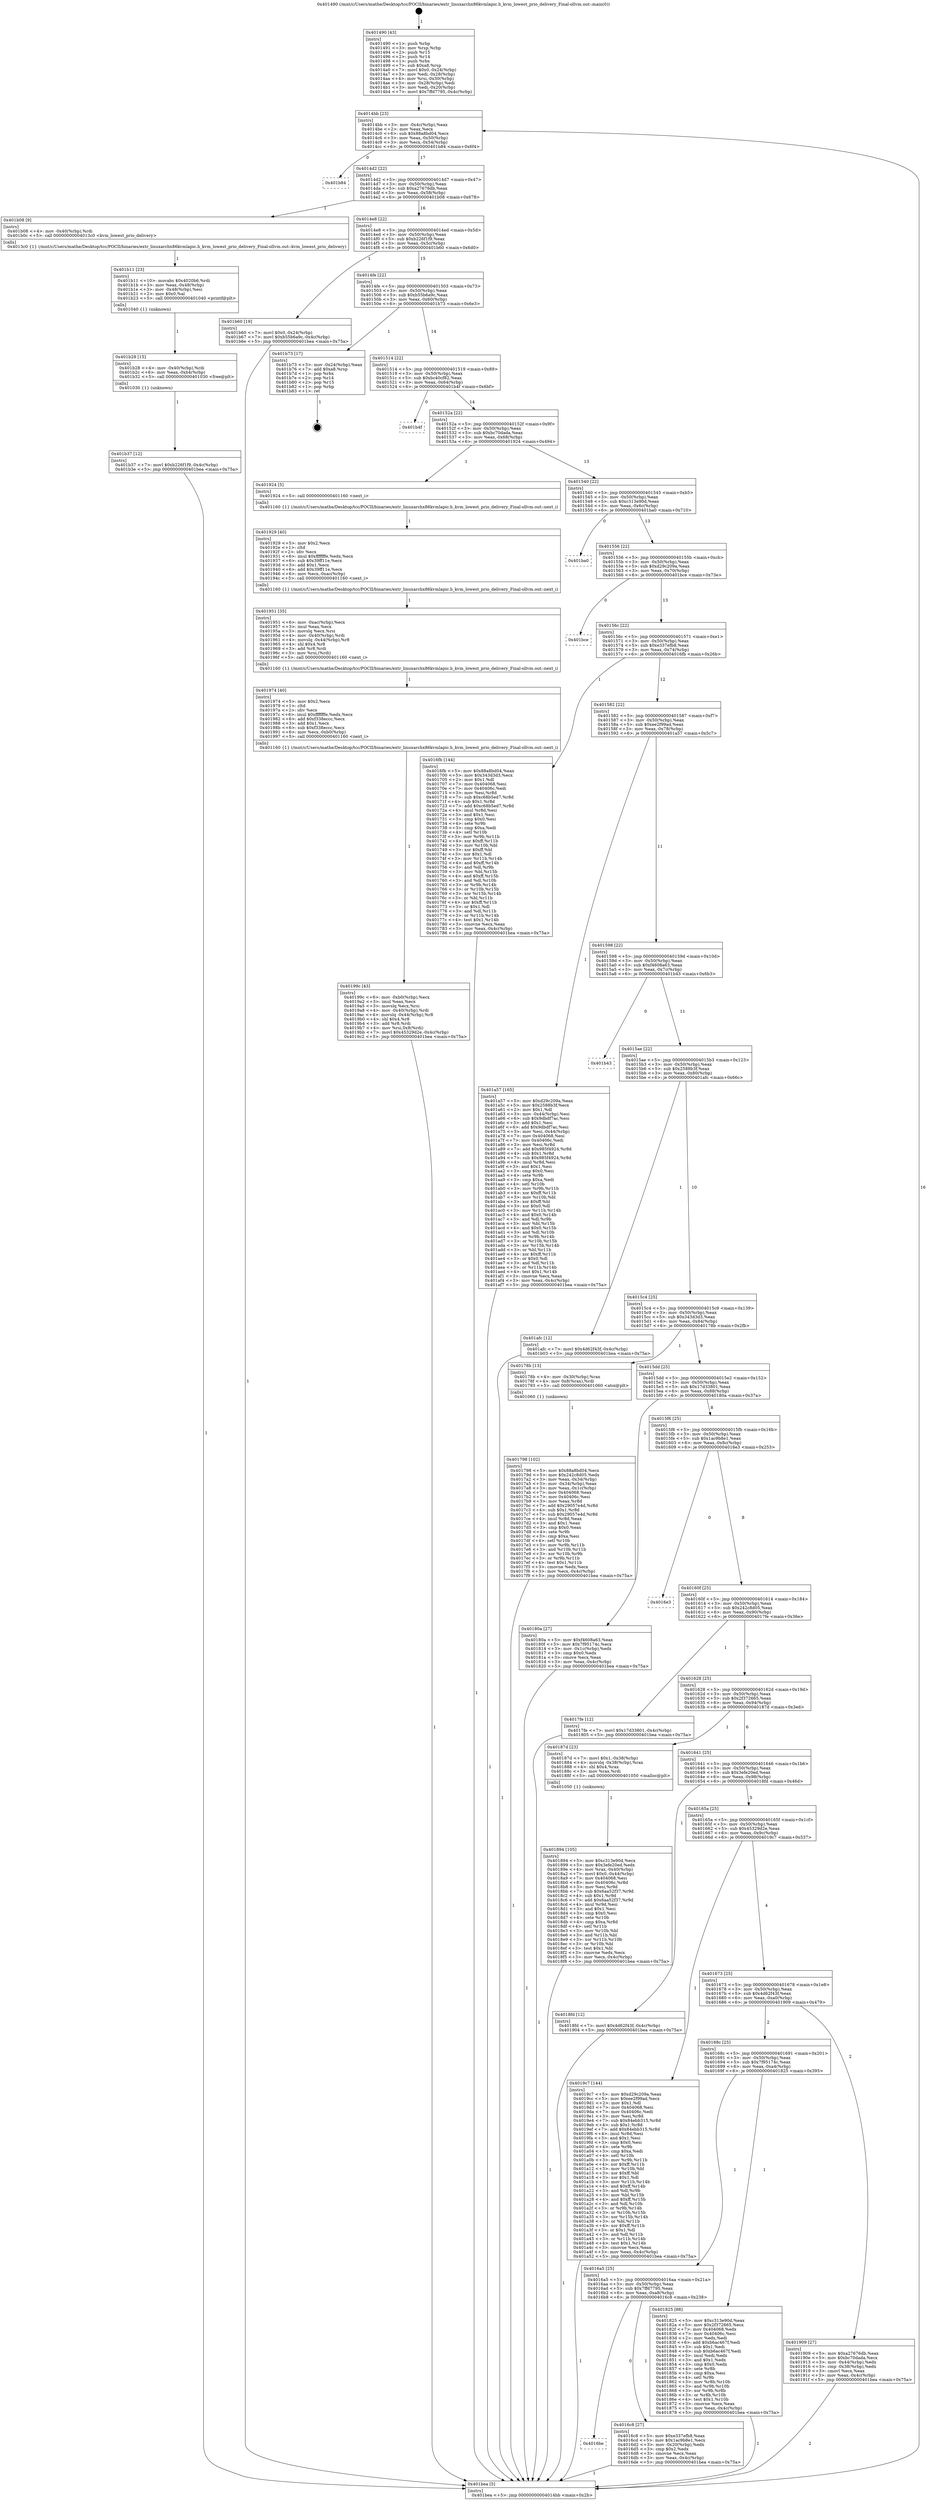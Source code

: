 digraph "0x401490" {
  label = "0x401490 (/mnt/c/Users/mathe/Desktop/tcc/POCII/binaries/extr_linuxarchx86kvmlapic.h_kvm_lowest_prio_delivery_Final-ollvm.out::main(0))"
  labelloc = "t"
  node[shape=record]

  Entry [label="",width=0.3,height=0.3,shape=circle,fillcolor=black,style=filled]
  "0x4014bb" [label="{
     0x4014bb [23]\l
     | [instrs]\l
     &nbsp;&nbsp;0x4014bb \<+3\>: mov -0x4c(%rbp),%eax\l
     &nbsp;&nbsp;0x4014be \<+2\>: mov %eax,%ecx\l
     &nbsp;&nbsp;0x4014c0 \<+6\>: sub $0x88a8bd04,%ecx\l
     &nbsp;&nbsp;0x4014c6 \<+3\>: mov %eax,-0x50(%rbp)\l
     &nbsp;&nbsp;0x4014c9 \<+3\>: mov %ecx,-0x54(%rbp)\l
     &nbsp;&nbsp;0x4014cc \<+6\>: je 0000000000401b84 \<main+0x6f4\>\l
  }"]
  "0x401b84" [label="{
     0x401b84\l
  }", style=dashed]
  "0x4014d2" [label="{
     0x4014d2 [22]\l
     | [instrs]\l
     &nbsp;&nbsp;0x4014d2 \<+5\>: jmp 00000000004014d7 \<main+0x47\>\l
     &nbsp;&nbsp;0x4014d7 \<+3\>: mov -0x50(%rbp),%eax\l
     &nbsp;&nbsp;0x4014da \<+5\>: sub $0xa27676db,%eax\l
     &nbsp;&nbsp;0x4014df \<+3\>: mov %eax,-0x58(%rbp)\l
     &nbsp;&nbsp;0x4014e2 \<+6\>: je 0000000000401b08 \<main+0x678\>\l
  }"]
  Exit [label="",width=0.3,height=0.3,shape=circle,fillcolor=black,style=filled,peripheries=2]
  "0x401b08" [label="{
     0x401b08 [9]\l
     | [instrs]\l
     &nbsp;&nbsp;0x401b08 \<+4\>: mov -0x40(%rbp),%rdi\l
     &nbsp;&nbsp;0x401b0c \<+5\>: call 00000000004013c0 \<kvm_lowest_prio_delivery\>\l
     | [calls]\l
     &nbsp;&nbsp;0x4013c0 \{1\} (/mnt/c/Users/mathe/Desktop/tcc/POCII/binaries/extr_linuxarchx86kvmlapic.h_kvm_lowest_prio_delivery_Final-ollvm.out::kvm_lowest_prio_delivery)\l
  }"]
  "0x4014e8" [label="{
     0x4014e8 [22]\l
     | [instrs]\l
     &nbsp;&nbsp;0x4014e8 \<+5\>: jmp 00000000004014ed \<main+0x5d\>\l
     &nbsp;&nbsp;0x4014ed \<+3\>: mov -0x50(%rbp),%eax\l
     &nbsp;&nbsp;0x4014f0 \<+5\>: sub $0xb226f1f9,%eax\l
     &nbsp;&nbsp;0x4014f5 \<+3\>: mov %eax,-0x5c(%rbp)\l
     &nbsp;&nbsp;0x4014f8 \<+6\>: je 0000000000401b60 \<main+0x6d0\>\l
  }"]
  "0x401b37" [label="{
     0x401b37 [12]\l
     | [instrs]\l
     &nbsp;&nbsp;0x401b37 \<+7\>: movl $0xb226f1f9,-0x4c(%rbp)\l
     &nbsp;&nbsp;0x401b3e \<+5\>: jmp 0000000000401bea \<main+0x75a\>\l
  }"]
  "0x401b60" [label="{
     0x401b60 [19]\l
     | [instrs]\l
     &nbsp;&nbsp;0x401b60 \<+7\>: movl $0x0,-0x24(%rbp)\l
     &nbsp;&nbsp;0x401b67 \<+7\>: movl $0xb55b6a9c,-0x4c(%rbp)\l
     &nbsp;&nbsp;0x401b6e \<+5\>: jmp 0000000000401bea \<main+0x75a\>\l
  }"]
  "0x4014fe" [label="{
     0x4014fe [22]\l
     | [instrs]\l
     &nbsp;&nbsp;0x4014fe \<+5\>: jmp 0000000000401503 \<main+0x73\>\l
     &nbsp;&nbsp;0x401503 \<+3\>: mov -0x50(%rbp),%eax\l
     &nbsp;&nbsp;0x401506 \<+5\>: sub $0xb55b6a9c,%eax\l
     &nbsp;&nbsp;0x40150b \<+3\>: mov %eax,-0x60(%rbp)\l
     &nbsp;&nbsp;0x40150e \<+6\>: je 0000000000401b73 \<main+0x6e3\>\l
  }"]
  "0x401b28" [label="{
     0x401b28 [15]\l
     | [instrs]\l
     &nbsp;&nbsp;0x401b28 \<+4\>: mov -0x40(%rbp),%rdi\l
     &nbsp;&nbsp;0x401b2c \<+6\>: mov %eax,-0xb4(%rbp)\l
     &nbsp;&nbsp;0x401b32 \<+5\>: call 0000000000401030 \<free@plt\>\l
     | [calls]\l
     &nbsp;&nbsp;0x401030 \{1\} (unknown)\l
  }"]
  "0x401b73" [label="{
     0x401b73 [17]\l
     | [instrs]\l
     &nbsp;&nbsp;0x401b73 \<+3\>: mov -0x24(%rbp),%eax\l
     &nbsp;&nbsp;0x401b76 \<+7\>: add $0xa8,%rsp\l
     &nbsp;&nbsp;0x401b7d \<+1\>: pop %rbx\l
     &nbsp;&nbsp;0x401b7e \<+2\>: pop %r14\l
     &nbsp;&nbsp;0x401b80 \<+2\>: pop %r15\l
     &nbsp;&nbsp;0x401b82 \<+1\>: pop %rbp\l
     &nbsp;&nbsp;0x401b83 \<+1\>: ret\l
  }"]
  "0x401514" [label="{
     0x401514 [22]\l
     | [instrs]\l
     &nbsp;&nbsp;0x401514 \<+5\>: jmp 0000000000401519 \<main+0x89\>\l
     &nbsp;&nbsp;0x401519 \<+3\>: mov -0x50(%rbp),%eax\l
     &nbsp;&nbsp;0x40151c \<+5\>: sub $0xbc40cf82,%eax\l
     &nbsp;&nbsp;0x401521 \<+3\>: mov %eax,-0x64(%rbp)\l
     &nbsp;&nbsp;0x401524 \<+6\>: je 0000000000401b4f \<main+0x6bf\>\l
  }"]
  "0x401b11" [label="{
     0x401b11 [23]\l
     | [instrs]\l
     &nbsp;&nbsp;0x401b11 \<+10\>: movabs $0x4020b6,%rdi\l
     &nbsp;&nbsp;0x401b1b \<+3\>: mov %eax,-0x48(%rbp)\l
     &nbsp;&nbsp;0x401b1e \<+3\>: mov -0x48(%rbp),%esi\l
     &nbsp;&nbsp;0x401b21 \<+2\>: mov $0x0,%al\l
     &nbsp;&nbsp;0x401b23 \<+5\>: call 0000000000401040 \<printf@plt\>\l
     | [calls]\l
     &nbsp;&nbsp;0x401040 \{1\} (unknown)\l
  }"]
  "0x401b4f" [label="{
     0x401b4f\l
  }", style=dashed]
  "0x40152a" [label="{
     0x40152a [22]\l
     | [instrs]\l
     &nbsp;&nbsp;0x40152a \<+5\>: jmp 000000000040152f \<main+0x9f\>\l
     &nbsp;&nbsp;0x40152f \<+3\>: mov -0x50(%rbp),%eax\l
     &nbsp;&nbsp;0x401532 \<+5\>: sub $0xbc70dada,%eax\l
     &nbsp;&nbsp;0x401537 \<+3\>: mov %eax,-0x68(%rbp)\l
     &nbsp;&nbsp;0x40153a \<+6\>: je 0000000000401924 \<main+0x494\>\l
  }"]
  "0x40199c" [label="{
     0x40199c [43]\l
     | [instrs]\l
     &nbsp;&nbsp;0x40199c \<+6\>: mov -0xb0(%rbp),%ecx\l
     &nbsp;&nbsp;0x4019a2 \<+3\>: imul %eax,%ecx\l
     &nbsp;&nbsp;0x4019a5 \<+3\>: movslq %ecx,%rsi\l
     &nbsp;&nbsp;0x4019a8 \<+4\>: mov -0x40(%rbp),%rdi\l
     &nbsp;&nbsp;0x4019ac \<+4\>: movslq -0x44(%rbp),%r8\l
     &nbsp;&nbsp;0x4019b0 \<+4\>: shl $0x4,%r8\l
     &nbsp;&nbsp;0x4019b4 \<+3\>: add %r8,%rdi\l
     &nbsp;&nbsp;0x4019b7 \<+4\>: mov %rsi,0x8(%rdi)\l
     &nbsp;&nbsp;0x4019bb \<+7\>: movl $0x45329d2e,-0x4c(%rbp)\l
     &nbsp;&nbsp;0x4019c2 \<+5\>: jmp 0000000000401bea \<main+0x75a\>\l
  }"]
  "0x401924" [label="{
     0x401924 [5]\l
     | [instrs]\l
     &nbsp;&nbsp;0x401924 \<+5\>: call 0000000000401160 \<next_i\>\l
     | [calls]\l
     &nbsp;&nbsp;0x401160 \{1\} (/mnt/c/Users/mathe/Desktop/tcc/POCII/binaries/extr_linuxarchx86kvmlapic.h_kvm_lowest_prio_delivery_Final-ollvm.out::next_i)\l
  }"]
  "0x401540" [label="{
     0x401540 [22]\l
     | [instrs]\l
     &nbsp;&nbsp;0x401540 \<+5\>: jmp 0000000000401545 \<main+0xb5\>\l
     &nbsp;&nbsp;0x401545 \<+3\>: mov -0x50(%rbp),%eax\l
     &nbsp;&nbsp;0x401548 \<+5\>: sub $0xc313e90d,%eax\l
     &nbsp;&nbsp;0x40154d \<+3\>: mov %eax,-0x6c(%rbp)\l
     &nbsp;&nbsp;0x401550 \<+6\>: je 0000000000401ba0 \<main+0x710\>\l
  }"]
  "0x401974" [label="{
     0x401974 [40]\l
     | [instrs]\l
     &nbsp;&nbsp;0x401974 \<+5\>: mov $0x2,%ecx\l
     &nbsp;&nbsp;0x401979 \<+1\>: cltd\l
     &nbsp;&nbsp;0x40197a \<+2\>: idiv %ecx\l
     &nbsp;&nbsp;0x40197c \<+6\>: imul $0xfffffffe,%edx,%ecx\l
     &nbsp;&nbsp;0x401982 \<+6\>: add $0xf338eccc,%ecx\l
     &nbsp;&nbsp;0x401988 \<+3\>: add $0x1,%ecx\l
     &nbsp;&nbsp;0x40198b \<+6\>: sub $0xf338eccc,%ecx\l
     &nbsp;&nbsp;0x401991 \<+6\>: mov %ecx,-0xb0(%rbp)\l
     &nbsp;&nbsp;0x401997 \<+5\>: call 0000000000401160 \<next_i\>\l
     | [calls]\l
     &nbsp;&nbsp;0x401160 \{1\} (/mnt/c/Users/mathe/Desktop/tcc/POCII/binaries/extr_linuxarchx86kvmlapic.h_kvm_lowest_prio_delivery_Final-ollvm.out::next_i)\l
  }"]
  "0x401ba0" [label="{
     0x401ba0\l
  }", style=dashed]
  "0x401556" [label="{
     0x401556 [22]\l
     | [instrs]\l
     &nbsp;&nbsp;0x401556 \<+5\>: jmp 000000000040155b \<main+0xcb\>\l
     &nbsp;&nbsp;0x40155b \<+3\>: mov -0x50(%rbp),%eax\l
     &nbsp;&nbsp;0x40155e \<+5\>: sub $0xd29c209a,%eax\l
     &nbsp;&nbsp;0x401563 \<+3\>: mov %eax,-0x70(%rbp)\l
     &nbsp;&nbsp;0x401566 \<+6\>: je 0000000000401bce \<main+0x73e\>\l
  }"]
  "0x401951" [label="{
     0x401951 [35]\l
     | [instrs]\l
     &nbsp;&nbsp;0x401951 \<+6\>: mov -0xac(%rbp),%ecx\l
     &nbsp;&nbsp;0x401957 \<+3\>: imul %eax,%ecx\l
     &nbsp;&nbsp;0x40195a \<+3\>: movslq %ecx,%rsi\l
     &nbsp;&nbsp;0x40195d \<+4\>: mov -0x40(%rbp),%rdi\l
     &nbsp;&nbsp;0x401961 \<+4\>: movslq -0x44(%rbp),%r8\l
     &nbsp;&nbsp;0x401965 \<+4\>: shl $0x4,%r8\l
     &nbsp;&nbsp;0x401969 \<+3\>: add %r8,%rdi\l
     &nbsp;&nbsp;0x40196c \<+3\>: mov %rsi,(%rdi)\l
     &nbsp;&nbsp;0x40196f \<+5\>: call 0000000000401160 \<next_i\>\l
     | [calls]\l
     &nbsp;&nbsp;0x401160 \{1\} (/mnt/c/Users/mathe/Desktop/tcc/POCII/binaries/extr_linuxarchx86kvmlapic.h_kvm_lowest_prio_delivery_Final-ollvm.out::next_i)\l
  }"]
  "0x401bce" [label="{
     0x401bce\l
  }", style=dashed]
  "0x40156c" [label="{
     0x40156c [22]\l
     | [instrs]\l
     &nbsp;&nbsp;0x40156c \<+5\>: jmp 0000000000401571 \<main+0xe1\>\l
     &nbsp;&nbsp;0x401571 \<+3\>: mov -0x50(%rbp),%eax\l
     &nbsp;&nbsp;0x401574 \<+5\>: sub $0xe337efb8,%eax\l
     &nbsp;&nbsp;0x401579 \<+3\>: mov %eax,-0x74(%rbp)\l
     &nbsp;&nbsp;0x40157c \<+6\>: je 00000000004016fb \<main+0x26b\>\l
  }"]
  "0x401929" [label="{
     0x401929 [40]\l
     | [instrs]\l
     &nbsp;&nbsp;0x401929 \<+5\>: mov $0x2,%ecx\l
     &nbsp;&nbsp;0x40192e \<+1\>: cltd\l
     &nbsp;&nbsp;0x40192f \<+2\>: idiv %ecx\l
     &nbsp;&nbsp;0x401931 \<+6\>: imul $0xfffffffe,%edx,%ecx\l
     &nbsp;&nbsp;0x401937 \<+6\>: sub $0x39ff11e,%ecx\l
     &nbsp;&nbsp;0x40193d \<+3\>: add $0x1,%ecx\l
     &nbsp;&nbsp;0x401940 \<+6\>: add $0x39ff11e,%ecx\l
     &nbsp;&nbsp;0x401946 \<+6\>: mov %ecx,-0xac(%rbp)\l
     &nbsp;&nbsp;0x40194c \<+5\>: call 0000000000401160 \<next_i\>\l
     | [calls]\l
     &nbsp;&nbsp;0x401160 \{1\} (/mnt/c/Users/mathe/Desktop/tcc/POCII/binaries/extr_linuxarchx86kvmlapic.h_kvm_lowest_prio_delivery_Final-ollvm.out::next_i)\l
  }"]
  "0x4016fb" [label="{
     0x4016fb [144]\l
     | [instrs]\l
     &nbsp;&nbsp;0x4016fb \<+5\>: mov $0x88a8bd04,%eax\l
     &nbsp;&nbsp;0x401700 \<+5\>: mov $0x343d3d3,%ecx\l
     &nbsp;&nbsp;0x401705 \<+2\>: mov $0x1,%dl\l
     &nbsp;&nbsp;0x401707 \<+7\>: mov 0x404068,%esi\l
     &nbsp;&nbsp;0x40170e \<+7\>: mov 0x40406c,%edi\l
     &nbsp;&nbsp;0x401715 \<+3\>: mov %esi,%r8d\l
     &nbsp;&nbsp;0x401718 \<+7\>: sub $0xc68b5ed7,%r8d\l
     &nbsp;&nbsp;0x40171f \<+4\>: sub $0x1,%r8d\l
     &nbsp;&nbsp;0x401723 \<+7\>: add $0xc68b5ed7,%r8d\l
     &nbsp;&nbsp;0x40172a \<+4\>: imul %r8d,%esi\l
     &nbsp;&nbsp;0x40172e \<+3\>: and $0x1,%esi\l
     &nbsp;&nbsp;0x401731 \<+3\>: cmp $0x0,%esi\l
     &nbsp;&nbsp;0x401734 \<+4\>: sete %r9b\l
     &nbsp;&nbsp;0x401738 \<+3\>: cmp $0xa,%edi\l
     &nbsp;&nbsp;0x40173b \<+4\>: setl %r10b\l
     &nbsp;&nbsp;0x40173f \<+3\>: mov %r9b,%r11b\l
     &nbsp;&nbsp;0x401742 \<+4\>: xor $0xff,%r11b\l
     &nbsp;&nbsp;0x401746 \<+3\>: mov %r10b,%bl\l
     &nbsp;&nbsp;0x401749 \<+3\>: xor $0xff,%bl\l
     &nbsp;&nbsp;0x40174c \<+3\>: xor $0x1,%dl\l
     &nbsp;&nbsp;0x40174f \<+3\>: mov %r11b,%r14b\l
     &nbsp;&nbsp;0x401752 \<+4\>: and $0xff,%r14b\l
     &nbsp;&nbsp;0x401756 \<+3\>: and %dl,%r9b\l
     &nbsp;&nbsp;0x401759 \<+3\>: mov %bl,%r15b\l
     &nbsp;&nbsp;0x40175c \<+4\>: and $0xff,%r15b\l
     &nbsp;&nbsp;0x401760 \<+3\>: and %dl,%r10b\l
     &nbsp;&nbsp;0x401763 \<+3\>: or %r9b,%r14b\l
     &nbsp;&nbsp;0x401766 \<+3\>: or %r10b,%r15b\l
     &nbsp;&nbsp;0x401769 \<+3\>: xor %r15b,%r14b\l
     &nbsp;&nbsp;0x40176c \<+3\>: or %bl,%r11b\l
     &nbsp;&nbsp;0x40176f \<+4\>: xor $0xff,%r11b\l
     &nbsp;&nbsp;0x401773 \<+3\>: or $0x1,%dl\l
     &nbsp;&nbsp;0x401776 \<+3\>: and %dl,%r11b\l
     &nbsp;&nbsp;0x401779 \<+3\>: or %r11b,%r14b\l
     &nbsp;&nbsp;0x40177c \<+4\>: test $0x1,%r14b\l
     &nbsp;&nbsp;0x401780 \<+3\>: cmovne %ecx,%eax\l
     &nbsp;&nbsp;0x401783 \<+3\>: mov %eax,-0x4c(%rbp)\l
     &nbsp;&nbsp;0x401786 \<+5\>: jmp 0000000000401bea \<main+0x75a\>\l
  }"]
  "0x401582" [label="{
     0x401582 [22]\l
     | [instrs]\l
     &nbsp;&nbsp;0x401582 \<+5\>: jmp 0000000000401587 \<main+0xf7\>\l
     &nbsp;&nbsp;0x401587 \<+3\>: mov -0x50(%rbp),%eax\l
     &nbsp;&nbsp;0x40158a \<+5\>: sub $0xee2f99ad,%eax\l
     &nbsp;&nbsp;0x40158f \<+3\>: mov %eax,-0x78(%rbp)\l
     &nbsp;&nbsp;0x401592 \<+6\>: je 0000000000401a57 \<main+0x5c7\>\l
  }"]
  "0x401894" [label="{
     0x401894 [105]\l
     | [instrs]\l
     &nbsp;&nbsp;0x401894 \<+5\>: mov $0xc313e90d,%ecx\l
     &nbsp;&nbsp;0x401899 \<+5\>: mov $0x3efe20ed,%edx\l
     &nbsp;&nbsp;0x40189e \<+4\>: mov %rax,-0x40(%rbp)\l
     &nbsp;&nbsp;0x4018a2 \<+7\>: movl $0x0,-0x44(%rbp)\l
     &nbsp;&nbsp;0x4018a9 \<+7\>: mov 0x404068,%esi\l
     &nbsp;&nbsp;0x4018b0 \<+8\>: mov 0x40406c,%r8d\l
     &nbsp;&nbsp;0x4018b8 \<+3\>: mov %esi,%r9d\l
     &nbsp;&nbsp;0x4018bb \<+7\>: sub $0x6aa52f37,%r9d\l
     &nbsp;&nbsp;0x4018c2 \<+4\>: sub $0x1,%r9d\l
     &nbsp;&nbsp;0x4018c6 \<+7\>: add $0x6aa52f37,%r9d\l
     &nbsp;&nbsp;0x4018cd \<+4\>: imul %r9d,%esi\l
     &nbsp;&nbsp;0x4018d1 \<+3\>: and $0x1,%esi\l
     &nbsp;&nbsp;0x4018d4 \<+3\>: cmp $0x0,%esi\l
     &nbsp;&nbsp;0x4018d7 \<+4\>: sete %r10b\l
     &nbsp;&nbsp;0x4018db \<+4\>: cmp $0xa,%r8d\l
     &nbsp;&nbsp;0x4018df \<+4\>: setl %r11b\l
     &nbsp;&nbsp;0x4018e3 \<+3\>: mov %r10b,%bl\l
     &nbsp;&nbsp;0x4018e6 \<+3\>: and %r11b,%bl\l
     &nbsp;&nbsp;0x4018e9 \<+3\>: xor %r11b,%r10b\l
     &nbsp;&nbsp;0x4018ec \<+3\>: or %r10b,%bl\l
     &nbsp;&nbsp;0x4018ef \<+3\>: test $0x1,%bl\l
     &nbsp;&nbsp;0x4018f2 \<+3\>: cmovne %edx,%ecx\l
     &nbsp;&nbsp;0x4018f5 \<+3\>: mov %ecx,-0x4c(%rbp)\l
     &nbsp;&nbsp;0x4018f8 \<+5\>: jmp 0000000000401bea \<main+0x75a\>\l
  }"]
  "0x401a57" [label="{
     0x401a57 [165]\l
     | [instrs]\l
     &nbsp;&nbsp;0x401a57 \<+5\>: mov $0xd29c209a,%eax\l
     &nbsp;&nbsp;0x401a5c \<+5\>: mov $0x2588b3f,%ecx\l
     &nbsp;&nbsp;0x401a61 \<+2\>: mov $0x1,%dl\l
     &nbsp;&nbsp;0x401a63 \<+3\>: mov -0x44(%rbp),%esi\l
     &nbsp;&nbsp;0x401a66 \<+6\>: sub $0x9dbdf7ac,%esi\l
     &nbsp;&nbsp;0x401a6c \<+3\>: add $0x1,%esi\l
     &nbsp;&nbsp;0x401a6f \<+6\>: add $0x9dbdf7ac,%esi\l
     &nbsp;&nbsp;0x401a75 \<+3\>: mov %esi,-0x44(%rbp)\l
     &nbsp;&nbsp;0x401a78 \<+7\>: mov 0x404068,%esi\l
     &nbsp;&nbsp;0x401a7f \<+7\>: mov 0x40406c,%edi\l
     &nbsp;&nbsp;0x401a86 \<+3\>: mov %esi,%r8d\l
     &nbsp;&nbsp;0x401a89 \<+7\>: add $0x985f4924,%r8d\l
     &nbsp;&nbsp;0x401a90 \<+4\>: sub $0x1,%r8d\l
     &nbsp;&nbsp;0x401a94 \<+7\>: sub $0x985f4924,%r8d\l
     &nbsp;&nbsp;0x401a9b \<+4\>: imul %r8d,%esi\l
     &nbsp;&nbsp;0x401a9f \<+3\>: and $0x1,%esi\l
     &nbsp;&nbsp;0x401aa2 \<+3\>: cmp $0x0,%esi\l
     &nbsp;&nbsp;0x401aa5 \<+4\>: sete %r9b\l
     &nbsp;&nbsp;0x401aa9 \<+3\>: cmp $0xa,%edi\l
     &nbsp;&nbsp;0x401aac \<+4\>: setl %r10b\l
     &nbsp;&nbsp;0x401ab0 \<+3\>: mov %r9b,%r11b\l
     &nbsp;&nbsp;0x401ab3 \<+4\>: xor $0xff,%r11b\l
     &nbsp;&nbsp;0x401ab7 \<+3\>: mov %r10b,%bl\l
     &nbsp;&nbsp;0x401aba \<+3\>: xor $0xff,%bl\l
     &nbsp;&nbsp;0x401abd \<+3\>: xor $0x0,%dl\l
     &nbsp;&nbsp;0x401ac0 \<+3\>: mov %r11b,%r14b\l
     &nbsp;&nbsp;0x401ac3 \<+4\>: and $0x0,%r14b\l
     &nbsp;&nbsp;0x401ac7 \<+3\>: and %dl,%r9b\l
     &nbsp;&nbsp;0x401aca \<+3\>: mov %bl,%r15b\l
     &nbsp;&nbsp;0x401acd \<+4\>: and $0x0,%r15b\l
     &nbsp;&nbsp;0x401ad1 \<+3\>: and %dl,%r10b\l
     &nbsp;&nbsp;0x401ad4 \<+3\>: or %r9b,%r14b\l
     &nbsp;&nbsp;0x401ad7 \<+3\>: or %r10b,%r15b\l
     &nbsp;&nbsp;0x401ada \<+3\>: xor %r15b,%r14b\l
     &nbsp;&nbsp;0x401add \<+3\>: or %bl,%r11b\l
     &nbsp;&nbsp;0x401ae0 \<+4\>: xor $0xff,%r11b\l
     &nbsp;&nbsp;0x401ae4 \<+3\>: or $0x0,%dl\l
     &nbsp;&nbsp;0x401ae7 \<+3\>: and %dl,%r11b\l
     &nbsp;&nbsp;0x401aea \<+3\>: or %r11b,%r14b\l
     &nbsp;&nbsp;0x401aed \<+4\>: test $0x1,%r14b\l
     &nbsp;&nbsp;0x401af1 \<+3\>: cmovne %ecx,%eax\l
     &nbsp;&nbsp;0x401af4 \<+3\>: mov %eax,-0x4c(%rbp)\l
     &nbsp;&nbsp;0x401af7 \<+5\>: jmp 0000000000401bea \<main+0x75a\>\l
  }"]
  "0x401598" [label="{
     0x401598 [22]\l
     | [instrs]\l
     &nbsp;&nbsp;0x401598 \<+5\>: jmp 000000000040159d \<main+0x10d\>\l
     &nbsp;&nbsp;0x40159d \<+3\>: mov -0x50(%rbp),%eax\l
     &nbsp;&nbsp;0x4015a0 \<+5\>: sub $0xf4608a63,%eax\l
     &nbsp;&nbsp;0x4015a5 \<+3\>: mov %eax,-0x7c(%rbp)\l
     &nbsp;&nbsp;0x4015a8 \<+6\>: je 0000000000401b43 \<main+0x6b3\>\l
  }"]
  "0x401798" [label="{
     0x401798 [102]\l
     | [instrs]\l
     &nbsp;&nbsp;0x401798 \<+5\>: mov $0x88a8bd04,%ecx\l
     &nbsp;&nbsp;0x40179d \<+5\>: mov $0x242c8d05,%edx\l
     &nbsp;&nbsp;0x4017a2 \<+3\>: mov %eax,-0x34(%rbp)\l
     &nbsp;&nbsp;0x4017a5 \<+3\>: mov -0x34(%rbp),%eax\l
     &nbsp;&nbsp;0x4017a8 \<+3\>: mov %eax,-0x1c(%rbp)\l
     &nbsp;&nbsp;0x4017ab \<+7\>: mov 0x404068,%eax\l
     &nbsp;&nbsp;0x4017b2 \<+7\>: mov 0x40406c,%esi\l
     &nbsp;&nbsp;0x4017b9 \<+3\>: mov %eax,%r8d\l
     &nbsp;&nbsp;0x4017bc \<+7\>: add $0x29057e4d,%r8d\l
     &nbsp;&nbsp;0x4017c3 \<+4\>: sub $0x1,%r8d\l
     &nbsp;&nbsp;0x4017c7 \<+7\>: sub $0x29057e4d,%r8d\l
     &nbsp;&nbsp;0x4017ce \<+4\>: imul %r8d,%eax\l
     &nbsp;&nbsp;0x4017d2 \<+3\>: and $0x1,%eax\l
     &nbsp;&nbsp;0x4017d5 \<+3\>: cmp $0x0,%eax\l
     &nbsp;&nbsp;0x4017d8 \<+4\>: sete %r9b\l
     &nbsp;&nbsp;0x4017dc \<+3\>: cmp $0xa,%esi\l
     &nbsp;&nbsp;0x4017df \<+4\>: setl %r10b\l
     &nbsp;&nbsp;0x4017e3 \<+3\>: mov %r9b,%r11b\l
     &nbsp;&nbsp;0x4017e6 \<+3\>: and %r10b,%r11b\l
     &nbsp;&nbsp;0x4017e9 \<+3\>: xor %r10b,%r9b\l
     &nbsp;&nbsp;0x4017ec \<+3\>: or %r9b,%r11b\l
     &nbsp;&nbsp;0x4017ef \<+4\>: test $0x1,%r11b\l
     &nbsp;&nbsp;0x4017f3 \<+3\>: cmovne %edx,%ecx\l
     &nbsp;&nbsp;0x4017f6 \<+3\>: mov %ecx,-0x4c(%rbp)\l
     &nbsp;&nbsp;0x4017f9 \<+5\>: jmp 0000000000401bea \<main+0x75a\>\l
  }"]
  "0x401b43" [label="{
     0x401b43\l
  }", style=dashed]
  "0x4015ae" [label="{
     0x4015ae [22]\l
     | [instrs]\l
     &nbsp;&nbsp;0x4015ae \<+5\>: jmp 00000000004015b3 \<main+0x123\>\l
     &nbsp;&nbsp;0x4015b3 \<+3\>: mov -0x50(%rbp),%eax\l
     &nbsp;&nbsp;0x4015b6 \<+5\>: sub $0x2588b3f,%eax\l
     &nbsp;&nbsp;0x4015bb \<+3\>: mov %eax,-0x80(%rbp)\l
     &nbsp;&nbsp;0x4015be \<+6\>: je 0000000000401afc \<main+0x66c\>\l
  }"]
  "0x401490" [label="{
     0x401490 [43]\l
     | [instrs]\l
     &nbsp;&nbsp;0x401490 \<+1\>: push %rbp\l
     &nbsp;&nbsp;0x401491 \<+3\>: mov %rsp,%rbp\l
     &nbsp;&nbsp;0x401494 \<+2\>: push %r15\l
     &nbsp;&nbsp;0x401496 \<+2\>: push %r14\l
     &nbsp;&nbsp;0x401498 \<+1\>: push %rbx\l
     &nbsp;&nbsp;0x401499 \<+7\>: sub $0xa8,%rsp\l
     &nbsp;&nbsp;0x4014a0 \<+7\>: movl $0x0,-0x24(%rbp)\l
     &nbsp;&nbsp;0x4014a7 \<+3\>: mov %edi,-0x28(%rbp)\l
     &nbsp;&nbsp;0x4014aa \<+4\>: mov %rsi,-0x30(%rbp)\l
     &nbsp;&nbsp;0x4014ae \<+3\>: mov -0x28(%rbp),%edi\l
     &nbsp;&nbsp;0x4014b1 \<+3\>: mov %edi,-0x20(%rbp)\l
     &nbsp;&nbsp;0x4014b4 \<+7\>: movl $0x7ffd7795,-0x4c(%rbp)\l
  }"]
  "0x401afc" [label="{
     0x401afc [12]\l
     | [instrs]\l
     &nbsp;&nbsp;0x401afc \<+7\>: movl $0x4d62f43f,-0x4c(%rbp)\l
     &nbsp;&nbsp;0x401b03 \<+5\>: jmp 0000000000401bea \<main+0x75a\>\l
  }"]
  "0x4015c4" [label="{
     0x4015c4 [25]\l
     | [instrs]\l
     &nbsp;&nbsp;0x4015c4 \<+5\>: jmp 00000000004015c9 \<main+0x139\>\l
     &nbsp;&nbsp;0x4015c9 \<+3\>: mov -0x50(%rbp),%eax\l
     &nbsp;&nbsp;0x4015cc \<+5\>: sub $0x343d3d3,%eax\l
     &nbsp;&nbsp;0x4015d1 \<+6\>: mov %eax,-0x84(%rbp)\l
     &nbsp;&nbsp;0x4015d7 \<+6\>: je 000000000040178b \<main+0x2fb\>\l
  }"]
  "0x401bea" [label="{
     0x401bea [5]\l
     | [instrs]\l
     &nbsp;&nbsp;0x401bea \<+5\>: jmp 00000000004014bb \<main+0x2b\>\l
  }"]
  "0x40178b" [label="{
     0x40178b [13]\l
     | [instrs]\l
     &nbsp;&nbsp;0x40178b \<+4\>: mov -0x30(%rbp),%rax\l
     &nbsp;&nbsp;0x40178f \<+4\>: mov 0x8(%rax),%rdi\l
     &nbsp;&nbsp;0x401793 \<+5\>: call 0000000000401060 \<atoi@plt\>\l
     | [calls]\l
     &nbsp;&nbsp;0x401060 \{1\} (unknown)\l
  }"]
  "0x4015dd" [label="{
     0x4015dd [25]\l
     | [instrs]\l
     &nbsp;&nbsp;0x4015dd \<+5\>: jmp 00000000004015e2 \<main+0x152\>\l
     &nbsp;&nbsp;0x4015e2 \<+3\>: mov -0x50(%rbp),%eax\l
     &nbsp;&nbsp;0x4015e5 \<+5\>: sub $0x17d33801,%eax\l
     &nbsp;&nbsp;0x4015ea \<+6\>: mov %eax,-0x88(%rbp)\l
     &nbsp;&nbsp;0x4015f0 \<+6\>: je 000000000040180a \<main+0x37a\>\l
  }"]
  "0x4016be" [label="{
     0x4016be\l
  }", style=dashed]
  "0x40180a" [label="{
     0x40180a [27]\l
     | [instrs]\l
     &nbsp;&nbsp;0x40180a \<+5\>: mov $0xf4608a63,%eax\l
     &nbsp;&nbsp;0x40180f \<+5\>: mov $0x7f95174c,%ecx\l
     &nbsp;&nbsp;0x401814 \<+3\>: mov -0x1c(%rbp),%edx\l
     &nbsp;&nbsp;0x401817 \<+3\>: cmp $0x0,%edx\l
     &nbsp;&nbsp;0x40181a \<+3\>: cmove %ecx,%eax\l
     &nbsp;&nbsp;0x40181d \<+3\>: mov %eax,-0x4c(%rbp)\l
     &nbsp;&nbsp;0x401820 \<+5\>: jmp 0000000000401bea \<main+0x75a\>\l
  }"]
  "0x4015f6" [label="{
     0x4015f6 [25]\l
     | [instrs]\l
     &nbsp;&nbsp;0x4015f6 \<+5\>: jmp 00000000004015fb \<main+0x16b\>\l
     &nbsp;&nbsp;0x4015fb \<+3\>: mov -0x50(%rbp),%eax\l
     &nbsp;&nbsp;0x4015fe \<+5\>: sub $0x1ac9b8e1,%eax\l
     &nbsp;&nbsp;0x401603 \<+6\>: mov %eax,-0x8c(%rbp)\l
     &nbsp;&nbsp;0x401609 \<+6\>: je 00000000004016e3 \<main+0x253\>\l
  }"]
  "0x4016c8" [label="{
     0x4016c8 [27]\l
     | [instrs]\l
     &nbsp;&nbsp;0x4016c8 \<+5\>: mov $0xe337efb8,%eax\l
     &nbsp;&nbsp;0x4016cd \<+5\>: mov $0x1ac9b8e1,%ecx\l
     &nbsp;&nbsp;0x4016d2 \<+3\>: mov -0x20(%rbp),%edx\l
     &nbsp;&nbsp;0x4016d5 \<+3\>: cmp $0x2,%edx\l
     &nbsp;&nbsp;0x4016d8 \<+3\>: cmovne %ecx,%eax\l
     &nbsp;&nbsp;0x4016db \<+3\>: mov %eax,-0x4c(%rbp)\l
     &nbsp;&nbsp;0x4016de \<+5\>: jmp 0000000000401bea \<main+0x75a\>\l
  }"]
  "0x4016e3" [label="{
     0x4016e3\l
  }", style=dashed]
  "0x40160f" [label="{
     0x40160f [25]\l
     | [instrs]\l
     &nbsp;&nbsp;0x40160f \<+5\>: jmp 0000000000401614 \<main+0x184\>\l
     &nbsp;&nbsp;0x401614 \<+3\>: mov -0x50(%rbp),%eax\l
     &nbsp;&nbsp;0x401617 \<+5\>: sub $0x242c8d05,%eax\l
     &nbsp;&nbsp;0x40161c \<+6\>: mov %eax,-0x90(%rbp)\l
     &nbsp;&nbsp;0x401622 \<+6\>: je 00000000004017fe \<main+0x36e\>\l
  }"]
  "0x4016a5" [label="{
     0x4016a5 [25]\l
     | [instrs]\l
     &nbsp;&nbsp;0x4016a5 \<+5\>: jmp 00000000004016aa \<main+0x21a\>\l
     &nbsp;&nbsp;0x4016aa \<+3\>: mov -0x50(%rbp),%eax\l
     &nbsp;&nbsp;0x4016ad \<+5\>: sub $0x7ffd7795,%eax\l
     &nbsp;&nbsp;0x4016b2 \<+6\>: mov %eax,-0xa8(%rbp)\l
     &nbsp;&nbsp;0x4016b8 \<+6\>: je 00000000004016c8 \<main+0x238\>\l
  }"]
  "0x4017fe" [label="{
     0x4017fe [12]\l
     | [instrs]\l
     &nbsp;&nbsp;0x4017fe \<+7\>: movl $0x17d33801,-0x4c(%rbp)\l
     &nbsp;&nbsp;0x401805 \<+5\>: jmp 0000000000401bea \<main+0x75a\>\l
  }"]
  "0x401628" [label="{
     0x401628 [25]\l
     | [instrs]\l
     &nbsp;&nbsp;0x401628 \<+5\>: jmp 000000000040162d \<main+0x19d\>\l
     &nbsp;&nbsp;0x40162d \<+3\>: mov -0x50(%rbp),%eax\l
     &nbsp;&nbsp;0x401630 \<+5\>: sub $0x2f372665,%eax\l
     &nbsp;&nbsp;0x401635 \<+6\>: mov %eax,-0x94(%rbp)\l
     &nbsp;&nbsp;0x40163b \<+6\>: je 000000000040187d \<main+0x3ed\>\l
  }"]
  "0x401825" [label="{
     0x401825 [88]\l
     | [instrs]\l
     &nbsp;&nbsp;0x401825 \<+5\>: mov $0xc313e90d,%eax\l
     &nbsp;&nbsp;0x40182a \<+5\>: mov $0x2f372665,%ecx\l
     &nbsp;&nbsp;0x40182f \<+7\>: mov 0x404068,%edx\l
     &nbsp;&nbsp;0x401836 \<+7\>: mov 0x40406c,%esi\l
     &nbsp;&nbsp;0x40183d \<+2\>: mov %edx,%edi\l
     &nbsp;&nbsp;0x40183f \<+6\>: add $0xb6ac467f,%edi\l
     &nbsp;&nbsp;0x401845 \<+3\>: sub $0x1,%edi\l
     &nbsp;&nbsp;0x401848 \<+6\>: sub $0xb6ac467f,%edi\l
     &nbsp;&nbsp;0x40184e \<+3\>: imul %edi,%edx\l
     &nbsp;&nbsp;0x401851 \<+3\>: and $0x1,%edx\l
     &nbsp;&nbsp;0x401854 \<+3\>: cmp $0x0,%edx\l
     &nbsp;&nbsp;0x401857 \<+4\>: sete %r8b\l
     &nbsp;&nbsp;0x40185b \<+3\>: cmp $0xa,%esi\l
     &nbsp;&nbsp;0x40185e \<+4\>: setl %r9b\l
     &nbsp;&nbsp;0x401862 \<+3\>: mov %r8b,%r10b\l
     &nbsp;&nbsp;0x401865 \<+3\>: and %r9b,%r10b\l
     &nbsp;&nbsp;0x401868 \<+3\>: xor %r9b,%r8b\l
     &nbsp;&nbsp;0x40186b \<+3\>: or %r8b,%r10b\l
     &nbsp;&nbsp;0x40186e \<+4\>: test $0x1,%r10b\l
     &nbsp;&nbsp;0x401872 \<+3\>: cmovne %ecx,%eax\l
     &nbsp;&nbsp;0x401875 \<+3\>: mov %eax,-0x4c(%rbp)\l
     &nbsp;&nbsp;0x401878 \<+5\>: jmp 0000000000401bea \<main+0x75a\>\l
  }"]
  "0x40187d" [label="{
     0x40187d [23]\l
     | [instrs]\l
     &nbsp;&nbsp;0x40187d \<+7\>: movl $0x1,-0x38(%rbp)\l
     &nbsp;&nbsp;0x401884 \<+4\>: movslq -0x38(%rbp),%rax\l
     &nbsp;&nbsp;0x401888 \<+4\>: shl $0x4,%rax\l
     &nbsp;&nbsp;0x40188c \<+3\>: mov %rax,%rdi\l
     &nbsp;&nbsp;0x40188f \<+5\>: call 0000000000401050 \<malloc@plt\>\l
     | [calls]\l
     &nbsp;&nbsp;0x401050 \{1\} (unknown)\l
  }"]
  "0x401641" [label="{
     0x401641 [25]\l
     | [instrs]\l
     &nbsp;&nbsp;0x401641 \<+5\>: jmp 0000000000401646 \<main+0x1b6\>\l
     &nbsp;&nbsp;0x401646 \<+3\>: mov -0x50(%rbp),%eax\l
     &nbsp;&nbsp;0x401649 \<+5\>: sub $0x3efe20ed,%eax\l
     &nbsp;&nbsp;0x40164e \<+6\>: mov %eax,-0x98(%rbp)\l
     &nbsp;&nbsp;0x401654 \<+6\>: je 00000000004018fd \<main+0x46d\>\l
  }"]
  "0x40168c" [label="{
     0x40168c [25]\l
     | [instrs]\l
     &nbsp;&nbsp;0x40168c \<+5\>: jmp 0000000000401691 \<main+0x201\>\l
     &nbsp;&nbsp;0x401691 \<+3\>: mov -0x50(%rbp),%eax\l
     &nbsp;&nbsp;0x401694 \<+5\>: sub $0x7f95174c,%eax\l
     &nbsp;&nbsp;0x401699 \<+6\>: mov %eax,-0xa4(%rbp)\l
     &nbsp;&nbsp;0x40169f \<+6\>: je 0000000000401825 \<main+0x395\>\l
  }"]
  "0x4018fd" [label="{
     0x4018fd [12]\l
     | [instrs]\l
     &nbsp;&nbsp;0x4018fd \<+7\>: movl $0x4d62f43f,-0x4c(%rbp)\l
     &nbsp;&nbsp;0x401904 \<+5\>: jmp 0000000000401bea \<main+0x75a\>\l
  }"]
  "0x40165a" [label="{
     0x40165a [25]\l
     | [instrs]\l
     &nbsp;&nbsp;0x40165a \<+5\>: jmp 000000000040165f \<main+0x1cf\>\l
     &nbsp;&nbsp;0x40165f \<+3\>: mov -0x50(%rbp),%eax\l
     &nbsp;&nbsp;0x401662 \<+5\>: sub $0x45329d2e,%eax\l
     &nbsp;&nbsp;0x401667 \<+6\>: mov %eax,-0x9c(%rbp)\l
     &nbsp;&nbsp;0x40166d \<+6\>: je 00000000004019c7 \<main+0x537\>\l
  }"]
  "0x401909" [label="{
     0x401909 [27]\l
     | [instrs]\l
     &nbsp;&nbsp;0x401909 \<+5\>: mov $0xa27676db,%eax\l
     &nbsp;&nbsp;0x40190e \<+5\>: mov $0xbc70dada,%ecx\l
     &nbsp;&nbsp;0x401913 \<+3\>: mov -0x44(%rbp),%edx\l
     &nbsp;&nbsp;0x401916 \<+3\>: cmp -0x38(%rbp),%edx\l
     &nbsp;&nbsp;0x401919 \<+3\>: cmovl %ecx,%eax\l
     &nbsp;&nbsp;0x40191c \<+3\>: mov %eax,-0x4c(%rbp)\l
     &nbsp;&nbsp;0x40191f \<+5\>: jmp 0000000000401bea \<main+0x75a\>\l
  }"]
  "0x4019c7" [label="{
     0x4019c7 [144]\l
     | [instrs]\l
     &nbsp;&nbsp;0x4019c7 \<+5\>: mov $0xd29c209a,%eax\l
     &nbsp;&nbsp;0x4019cc \<+5\>: mov $0xee2f99ad,%ecx\l
     &nbsp;&nbsp;0x4019d1 \<+2\>: mov $0x1,%dl\l
     &nbsp;&nbsp;0x4019d3 \<+7\>: mov 0x404068,%esi\l
     &nbsp;&nbsp;0x4019da \<+7\>: mov 0x40406c,%edi\l
     &nbsp;&nbsp;0x4019e1 \<+3\>: mov %esi,%r8d\l
     &nbsp;&nbsp;0x4019e4 \<+7\>: sub $0x84ebb315,%r8d\l
     &nbsp;&nbsp;0x4019eb \<+4\>: sub $0x1,%r8d\l
     &nbsp;&nbsp;0x4019ef \<+7\>: add $0x84ebb315,%r8d\l
     &nbsp;&nbsp;0x4019f6 \<+4\>: imul %r8d,%esi\l
     &nbsp;&nbsp;0x4019fa \<+3\>: and $0x1,%esi\l
     &nbsp;&nbsp;0x4019fd \<+3\>: cmp $0x0,%esi\l
     &nbsp;&nbsp;0x401a00 \<+4\>: sete %r9b\l
     &nbsp;&nbsp;0x401a04 \<+3\>: cmp $0xa,%edi\l
     &nbsp;&nbsp;0x401a07 \<+4\>: setl %r10b\l
     &nbsp;&nbsp;0x401a0b \<+3\>: mov %r9b,%r11b\l
     &nbsp;&nbsp;0x401a0e \<+4\>: xor $0xff,%r11b\l
     &nbsp;&nbsp;0x401a12 \<+3\>: mov %r10b,%bl\l
     &nbsp;&nbsp;0x401a15 \<+3\>: xor $0xff,%bl\l
     &nbsp;&nbsp;0x401a18 \<+3\>: xor $0x1,%dl\l
     &nbsp;&nbsp;0x401a1b \<+3\>: mov %r11b,%r14b\l
     &nbsp;&nbsp;0x401a1e \<+4\>: and $0xff,%r14b\l
     &nbsp;&nbsp;0x401a22 \<+3\>: and %dl,%r9b\l
     &nbsp;&nbsp;0x401a25 \<+3\>: mov %bl,%r15b\l
     &nbsp;&nbsp;0x401a28 \<+4\>: and $0xff,%r15b\l
     &nbsp;&nbsp;0x401a2c \<+3\>: and %dl,%r10b\l
     &nbsp;&nbsp;0x401a2f \<+3\>: or %r9b,%r14b\l
     &nbsp;&nbsp;0x401a32 \<+3\>: or %r10b,%r15b\l
     &nbsp;&nbsp;0x401a35 \<+3\>: xor %r15b,%r14b\l
     &nbsp;&nbsp;0x401a38 \<+3\>: or %bl,%r11b\l
     &nbsp;&nbsp;0x401a3b \<+4\>: xor $0xff,%r11b\l
     &nbsp;&nbsp;0x401a3f \<+3\>: or $0x1,%dl\l
     &nbsp;&nbsp;0x401a42 \<+3\>: and %dl,%r11b\l
     &nbsp;&nbsp;0x401a45 \<+3\>: or %r11b,%r14b\l
     &nbsp;&nbsp;0x401a48 \<+4\>: test $0x1,%r14b\l
     &nbsp;&nbsp;0x401a4c \<+3\>: cmovne %ecx,%eax\l
     &nbsp;&nbsp;0x401a4f \<+3\>: mov %eax,-0x4c(%rbp)\l
     &nbsp;&nbsp;0x401a52 \<+5\>: jmp 0000000000401bea \<main+0x75a\>\l
  }"]
  "0x401673" [label="{
     0x401673 [25]\l
     | [instrs]\l
     &nbsp;&nbsp;0x401673 \<+5\>: jmp 0000000000401678 \<main+0x1e8\>\l
     &nbsp;&nbsp;0x401678 \<+3\>: mov -0x50(%rbp),%eax\l
     &nbsp;&nbsp;0x40167b \<+5\>: sub $0x4d62f43f,%eax\l
     &nbsp;&nbsp;0x401680 \<+6\>: mov %eax,-0xa0(%rbp)\l
     &nbsp;&nbsp;0x401686 \<+6\>: je 0000000000401909 \<main+0x479\>\l
  }"]
  Entry -> "0x401490" [label=" 1"]
  "0x4014bb" -> "0x401b84" [label=" 0"]
  "0x4014bb" -> "0x4014d2" [label=" 17"]
  "0x401b73" -> Exit [label=" 1"]
  "0x4014d2" -> "0x401b08" [label=" 1"]
  "0x4014d2" -> "0x4014e8" [label=" 16"]
  "0x401b60" -> "0x401bea" [label=" 1"]
  "0x4014e8" -> "0x401b60" [label=" 1"]
  "0x4014e8" -> "0x4014fe" [label=" 15"]
  "0x401b37" -> "0x401bea" [label=" 1"]
  "0x4014fe" -> "0x401b73" [label=" 1"]
  "0x4014fe" -> "0x401514" [label=" 14"]
  "0x401b28" -> "0x401b37" [label=" 1"]
  "0x401514" -> "0x401b4f" [label=" 0"]
  "0x401514" -> "0x40152a" [label=" 14"]
  "0x401b11" -> "0x401b28" [label=" 1"]
  "0x40152a" -> "0x401924" [label=" 1"]
  "0x40152a" -> "0x401540" [label=" 13"]
  "0x401b08" -> "0x401b11" [label=" 1"]
  "0x401540" -> "0x401ba0" [label=" 0"]
  "0x401540" -> "0x401556" [label=" 13"]
  "0x401afc" -> "0x401bea" [label=" 1"]
  "0x401556" -> "0x401bce" [label=" 0"]
  "0x401556" -> "0x40156c" [label=" 13"]
  "0x401a57" -> "0x401bea" [label=" 1"]
  "0x40156c" -> "0x4016fb" [label=" 1"]
  "0x40156c" -> "0x401582" [label=" 12"]
  "0x4019c7" -> "0x401bea" [label=" 1"]
  "0x401582" -> "0x401a57" [label=" 1"]
  "0x401582" -> "0x401598" [label=" 11"]
  "0x40199c" -> "0x401bea" [label=" 1"]
  "0x401598" -> "0x401b43" [label=" 0"]
  "0x401598" -> "0x4015ae" [label=" 11"]
  "0x401974" -> "0x40199c" [label=" 1"]
  "0x4015ae" -> "0x401afc" [label=" 1"]
  "0x4015ae" -> "0x4015c4" [label=" 10"]
  "0x401951" -> "0x401974" [label=" 1"]
  "0x4015c4" -> "0x40178b" [label=" 1"]
  "0x4015c4" -> "0x4015dd" [label=" 9"]
  "0x401929" -> "0x401951" [label=" 1"]
  "0x4015dd" -> "0x40180a" [label=" 1"]
  "0x4015dd" -> "0x4015f6" [label=" 8"]
  "0x401924" -> "0x401929" [label=" 1"]
  "0x4015f6" -> "0x4016e3" [label=" 0"]
  "0x4015f6" -> "0x40160f" [label=" 8"]
  "0x401909" -> "0x401bea" [label=" 2"]
  "0x40160f" -> "0x4017fe" [label=" 1"]
  "0x40160f" -> "0x401628" [label=" 7"]
  "0x401894" -> "0x401bea" [label=" 1"]
  "0x401628" -> "0x40187d" [label=" 1"]
  "0x401628" -> "0x401641" [label=" 6"]
  "0x40187d" -> "0x401894" [label=" 1"]
  "0x401641" -> "0x4018fd" [label=" 1"]
  "0x401641" -> "0x40165a" [label=" 5"]
  "0x40180a" -> "0x401bea" [label=" 1"]
  "0x40165a" -> "0x4019c7" [label=" 1"]
  "0x40165a" -> "0x401673" [label=" 4"]
  "0x4017fe" -> "0x401bea" [label=" 1"]
  "0x401673" -> "0x401909" [label=" 2"]
  "0x401673" -> "0x40168c" [label=" 2"]
  "0x401825" -> "0x401bea" [label=" 1"]
  "0x40168c" -> "0x401825" [label=" 1"]
  "0x40168c" -> "0x4016a5" [label=" 1"]
  "0x4018fd" -> "0x401bea" [label=" 1"]
  "0x4016a5" -> "0x4016c8" [label=" 1"]
  "0x4016a5" -> "0x4016be" [label=" 0"]
  "0x4016c8" -> "0x401bea" [label=" 1"]
  "0x401490" -> "0x4014bb" [label=" 1"]
  "0x401bea" -> "0x4014bb" [label=" 16"]
  "0x4016fb" -> "0x401bea" [label=" 1"]
  "0x40178b" -> "0x401798" [label=" 1"]
  "0x401798" -> "0x401bea" [label=" 1"]
}
